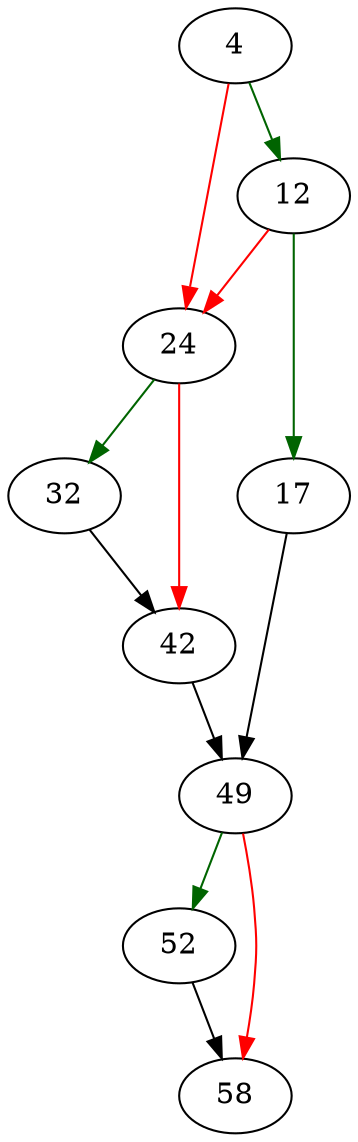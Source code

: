 strict digraph "sqlite3PExpr" {
	// Node definitions.
	4 [entry=true];
	12;
	24;
	17;
	49;
	32;
	42;
	52;
	58;

	// Edge definitions.
	4 -> 12 [
		color=darkgreen
		cond=true
	];
	4 -> 24 [
		color=red
		cond=false
	];
	12 -> 24 [
		color=red
		cond=false
	];
	12 -> 17 [
		color=darkgreen
		cond=true
	];
	24 -> 32 [
		color=darkgreen
		cond=true
	];
	24 -> 42 [
		color=red
		cond=false
	];
	17 -> 49;
	49 -> 52 [
		color=darkgreen
		cond=true
	];
	49 -> 58 [
		color=red
		cond=false
	];
	32 -> 42;
	42 -> 49;
	52 -> 58;
}